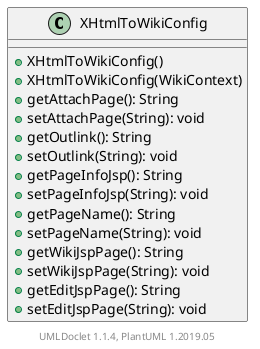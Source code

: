 @startuml

    class XHtmlToWikiConfig [[XHtmlToWikiConfig.html]] {
        +XHtmlToWikiConfig()
        +XHtmlToWikiConfig(WikiContext)
        +getAttachPage(): String
        +setAttachPage(String): void
        +getOutlink(): String
        +setOutlink(String): void
        +getPageInfoJsp(): String
        +setPageInfoJsp(String): void
        +getPageName(): String
        +setPageName(String): void
        +getWikiJspPage(): String
        +setWikiJspPage(String): void
        +getEditJspPage(): String
        +setEditJspPage(String): void
    }


    center footer UMLDoclet 1.1.4, PlantUML 1.2019.05
@enduml
